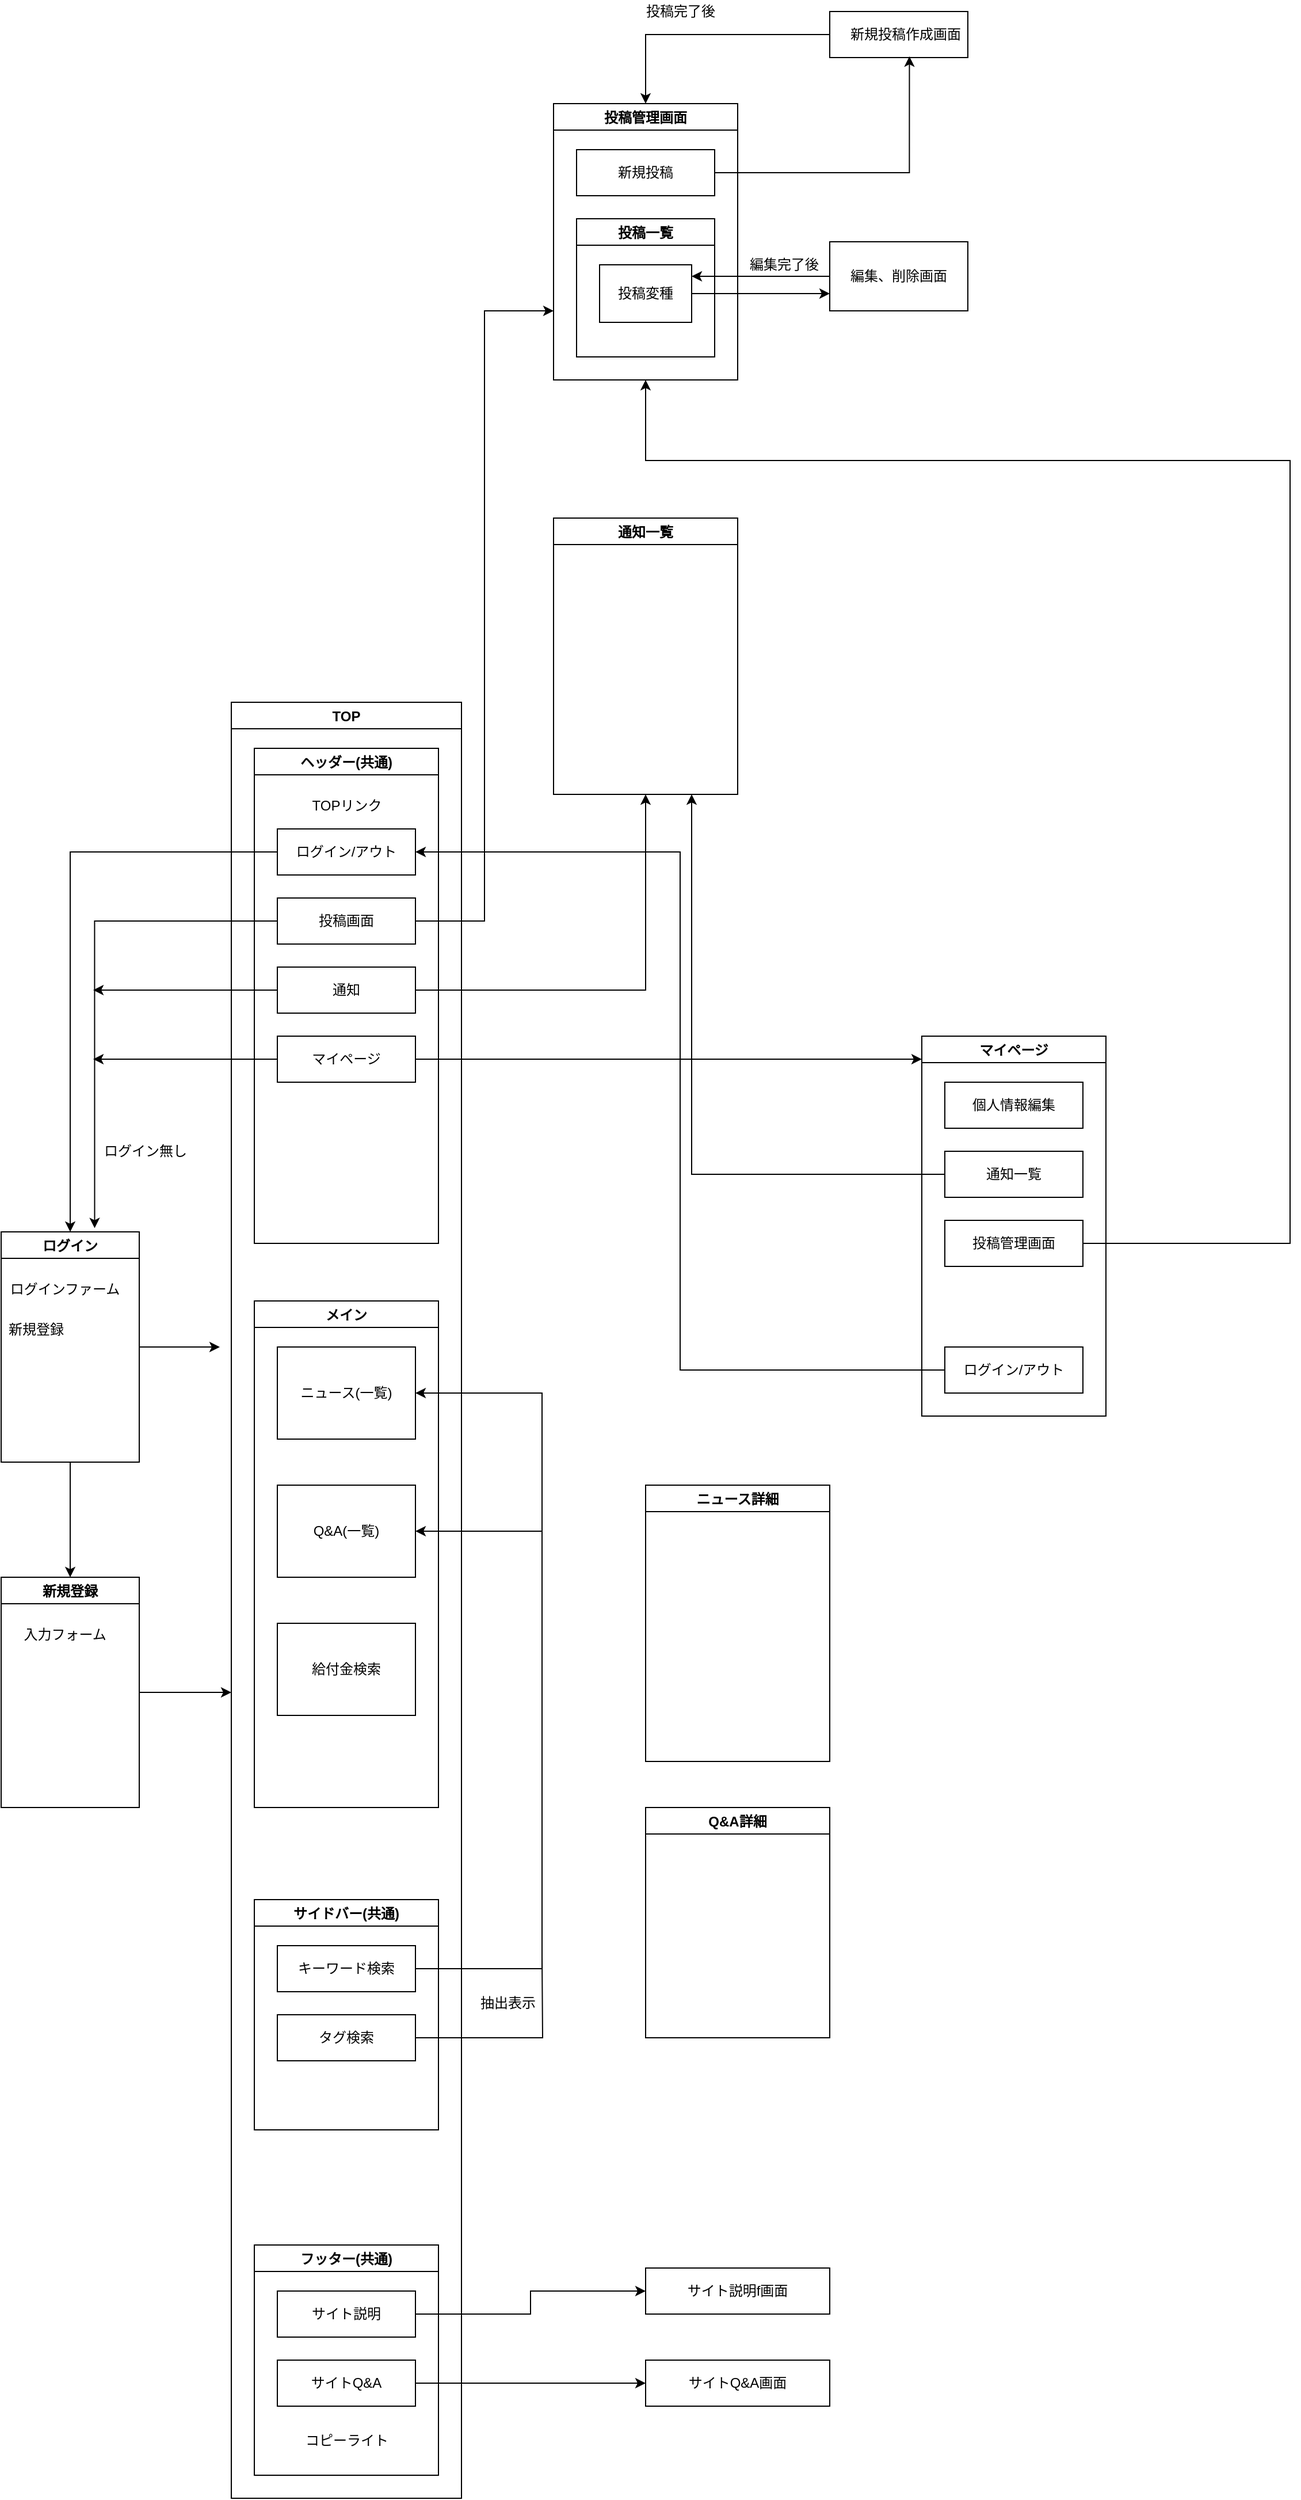 <mxfile>
    <diagram id="U7vPHA73umzItPJRSJQo" name="ページ1">
        <mxGraphModel dx="1013" dy="2191" grid="1" gridSize="10" guides="1" tooltips="1" connect="1" arrows="1" fold="1" page="1" pageScale="1" pageWidth="827" pageHeight="1169" background="none" math="0" shadow="0">
            <root>
                <mxCell id="0"/>
                <mxCell id="1" parent="0"/>
                <mxCell id="11" style="edgeStyle=orthogonalEdgeStyle;rounded=0;orthogonalLoop=1;jettySize=auto;html=1;exitX=0.5;exitY=1;exitDx=0;exitDy=0;entryX=0.5;entryY=0;entryDx=0;entryDy=0;" edge="1" parent="1" source="4" target="6">
                    <mxGeometry relative="1" as="geometry"/>
                </mxCell>
                <mxCell id="15" style="edgeStyle=orthogonalEdgeStyle;rounded=0;orthogonalLoop=1;jettySize=auto;html=1;" edge="1" parent="1" source="4">
                    <mxGeometry relative="1" as="geometry">
                        <mxPoint x="230" y="400" as="targetPoint"/>
                    </mxGeometry>
                </mxCell>
                <mxCell id="4" value="ログイン" style="swimlane;" vertex="1" parent="1">
                    <mxGeometry x="40" y="300" width="120" height="200" as="geometry"/>
                </mxCell>
                <mxCell id="5" value="ログインファーム" style="text;html=1;align=center;verticalAlign=middle;resizable=0;points=[];autosize=1;" vertex="1" parent="4">
                    <mxGeometry y="40" width="110" height="20" as="geometry"/>
                </mxCell>
                <mxCell id="7" value="新規登録" style="text;html=1;align=center;verticalAlign=middle;resizable=0;points=[];autosize=1;" vertex="1" parent="4">
                    <mxGeometry y="75" width="60" height="20" as="geometry"/>
                </mxCell>
                <mxCell id="16" style="edgeStyle=orthogonalEdgeStyle;rounded=0;orthogonalLoop=1;jettySize=auto;html=1;" edge="1" parent="1" source="6">
                    <mxGeometry relative="1" as="geometry">
                        <mxPoint x="240" y="700" as="targetPoint"/>
                    </mxGeometry>
                </mxCell>
                <mxCell id="6" value="新規登録" style="swimlane;" vertex="1" parent="1">
                    <mxGeometry x="40" y="600" width="120" height="200" as="geometry"/>
                </mxCell>
                <mxCell id="9" value="入力フォーム" style="text;html=1;align=center;verticalAlign=middle;resizable=0;points=[];autosize=1;" vertex="1" parent="6">
                    <mxGeometry x="10" y="40" width="90" height="20" as="geometry"/>
                </mxCell>
                <mxCell id="12" value="TOP" style="swimlane;" vertex="1" parent="1">
                    <mxGeometry x="240" y="-160" width="200" height="1560" as="geometry"/>
                </mxCell>
                <mxCell id="17" value="ヘッダー(共通)" style="swimlane;" vertex="1" parent="12">
                    <mxGeometry x="20" y="40" width="160" height="430" as="geometry"/>
                </mxCell>
                <UserObject label="投稿画面" treeRoot="1" id="22">
                    <mxCell style="whiteSpace=wrap;html=1;align=center;treeFolding=1;treeMoving=1;newEdgeStyle={&quot;edgeStyle&quot;:&quot;elbowEdgeStyle&quot;,&quot;startArrow&quot;:&quot;none&quot;,&quot;endArrow&quot;:&quot;none&quot;};" vertex="1" parent="17">
                        <mxGeometry x="20" y="130" width="120" height="40" as="geometry"/>
                    </mxCell>
                </UserObject>
                <UserObject label="通知" treeRoot="1" id="23">
                    <mxCell style="whiteSpace=wrap;html=1;align=center;treeFolding=1;treeMoving=1;newEdgeStyle={&quot;edgeStyle&quot;:&quot;elbowEdgeStyle&quot;,&quot;startArrow&quot;:&quot;none&quot;,&quot;endArrow&quot;:&quot;none&quot;};" vertex="1" parent="17">
                        <mxGeometry x="20" y="190" width="120" height="40" as="geometry"/>
                    </mxCell>
                </UserObject>
                <UserObject label="マイページ" treeRoot="1" id="24">
                    <mxCell style="whiteSpace=wrap;html=1;align=center;treeFolding=1;treeMoving=1;newEdgeStyle={&quot;edgeStyle&quot;:&quot;elbowEdgeStyle&quot;,&quot;startArrow&quot;:&quot;none&quot;,&quot;endArrow&quot;:&quot;none&quot;};" vertex="1" parent="17">
                        <mxGeometry x="20" y="250" width="120" height="40" as="geometry"/>
                    </mxCell>
                </UserObject>
                <UserObject label="ログイン/アウト" treeRoot="1" id="20">
                    <mxCell style="whiteSpace=wrap;html=1;align=center;treeFolding=1;treeMoving=1;newEdgeStyle={&quot;edgeStyle&quot;:&quot;elbowEdgeStyle&quot;,&quot;startArrow&quot;:&quot;none&quot;,&quot;endArrow&quot;:&quot;none&quot;};" vertex="1" parent="17">
                        <mxGeometry x="20" y="70" width="120" height="40" as="geometry"/>
                    </mxCell>
                </UserObject>
                <UserObject label="ニュース(一覧)" treeRoot="1" id="27">
                    <mxCell style="whiteSpace=wrap;html=1;align=center;treeFolding=1;treeMoving=1;newEdgeStyle={&quot;edgeStyle&quot;:&quot;elbowEdgeStyle&quot;,&quot;startArrow&quot;:&quot;none&quot;,&quot;endArrow&quot;:&quot;none&quot;};" vertex="1" parent="12">
                        <mxGeometry x="40" y="560" width="120" height="80" as="geometry"/>
                    </mxCell>
                </UserObject>
                <UserObject label="Q&amp;amp;A(一覧)" treeRoot="1" id="28">
                    <mxCell style="whiteSpace=wrap;html=1;align=center;treeFolding=1;treeMoving=1;newEdgeStyle={&quot;edgeStyle&quot;:&quot;elbowEdgeStyle&quot;,&quot;startArrow&quot;:&quot;none&quot;,&quot;endArrow&quot;:&quot;none&quot;};" vertex="1" parent="12">
                        <mxGeometry x="40" y="680" width="120" height="80" as="geometry"/>
                    </mxCell>
                </UserObject>
                <UserObject label="給付金検索" treeRoot="1" id="29">
                    <mxCell style="whiteSpace=wrap;html=1;align=center;treeFolding=1;treeMoving=1;newEdgeStyle={&quot;edgeStyle&quot;:&quot;elbowEdgeStyle&quot;,&quot;startArrow&quot;:&quot;none&quot;,&quot;endArrow&quot;:&quot;none&quot;};" vertex="1" parent="12">
                        <mxGeometry x="40" y="800" width="120" height="80" as="geometry"/>
                    </mxCell>
                </UserObject>
                <mxCell id="18" value="フッター(共通)" style="swimlane;" vertex="1" parent="12">
                    <mxGeometry x="20" y="1340" width="160" height="200" as="geometry"/>
                </mxCell>
                <UserObject label="サイト説明" treeRoot="1" id="31">
                    <mxCell style="whiteSpace=wrap;html=1;align=center;treeFolding=1;treeMoving=1;newEdgeStyle={&quot;edgeStyle&quot;:&quot;elbowEdgeStyle&quot;,&quot;startArrow&quot;:&quot;none&quot;,&quot;endArrow&quot;:&quot;none&quot;};" vertex="1" parent="18">
                        <mxGeometry x="20" y="40" width="120" height="40" as="geometry"/>
                    </mxCell>
                </UserObject>
                <UserObject label="サイトQ&amp;amp;A" treeRoot="1" id="32">
                    <mxCell style="whiteSpace=wrap;html=1;align=center;treeFolding=1;treeMoving=1;newEdgeStyle={&quot;edgeStyle&quot;:&quot;elbowEdgeStyle&quot;,&quot;startArrow&quot;:&quot;none&quot;,&quot;endArrow&quot;:&quot;none&quot;};" vertex="1" parent="18">
                        <mxGeometry x="20" y="100" width="120" height="40" as="geometry"/>
                    </mxCell>
                </UserObject>
                <mxCell id="30" value="コピーライト" style="text;html=1;align=center;verticalAlign=middle;resizable=0;points=[];autosize=1;" vertex="1" parent="18">
                    <mxGeometry x="35" y="160" width="90" height="20" as="geometry"/>
                </mxCell>
                <mxCell id="83" style="edgeStyle=orthogonalEdgeStyle;rounded=0;orthogonalLoop=1;jettySize=auto;html=1;" edge="1" parent="12" source="25" target="27">
                    <mxGeometry relative="1" as="geometry">
                        <Array as="points">
                            <mxPoint x="270" y="1100"/>
                            <mxPoint x="270" y="600"/>
                        </Array>
                    </mxGeometry>
                </mxCell>
                <mxCell id="85" style="edgeStyle=orthogonalEdgeStyle;rounded=0;orthogonalLoop=1;jettySize=auto;html=1;" edge="1" parent="12" source="25" target="28">
                    <mxGeometry relative="1" as="geometry">
                        <Array as="points">
                            <mxPoint x="270" y="1100"/>
                            <mxPoint x="270" y="720"/>
                        </Array>
                    </mxGeometry>
                </mxCell>
                <UserObject label="キーワード検索" treeRoot="1" id="25">
                    <mxCell style="whiteSpace=wrap;html=1;align=center;treeFolding=1;treeMoving=1;newEdgeStyle={&quot;edgeStyle&quot;:&quot;elbowEdgeStyle&quot;,&quot;startArrow&quot;:&quot;none&quot;,&quot;endArrow&quot;:&quot;none&quot;};" vertex="1" parent="12">
                        <mxGeometry x="40" y="1080" width="120" height="40" as="geometry"/>
                    </mxCell>
                </UserObject>
                <UserObject label="タグ検索" treeRoot="1" id="26">
                    <mxCell style="whiteSpace=wrap;html=1;align=center;treeFolding=1;treeMoving=1;newEdgeStyle={&quot;edgeStyle&quot;:&quot;elbowEdgeStyle&quot;,&quot;startArrow&quot;:&quot;none&quot;,&quot;endArrow&quot;:&quot;none&quot;};" vertex="1" parent="12">
                        <mxGeometry x="40" y="1140" width="120" height="40" as="geometry"/>
                    </mxCell>
                </UserObject>
                <mxCell id="19" value="メイン" style="swimlane;" vertex="1" parent="1">
                    <mxGeometry x="260" y="360" width="160" height="440" as="geometry"/>
                </mxCell>
                <mxCell id="21" style="edgeStyle=orthogonalEdgeStyle;rounded=0;orthogonalLoop=1;jettySize=auto;html=1;exitX=0;exitY=0.5;exitDx=0;exitDy=0;entryX=0.5;entryY=0;entryDx=0;entryDy=0;" edge="1" parent="1" source="20" target="4">
                    <mxGeometry relative="1" as="geometry"/>
                </mxCell>
                <mxCell id="33" value="投稿管理画面" style="swimlane;" vertex="1" parent="1">
                    <mxGeometry x="520" y="-680" width="160" height="240" as="geometry"/>
                </mxCell>
                <UserObject label="新規投稿" treeRoot="1" id="45">
                    <mxCell style="whiteSpace=wrap;html=1;align=center;treeFolding=1;treeMoving=1;newEdgeStyle={&quot;edgeStyle&quot;:&quot;elbowEdgeStyle&quot;,&quot;startArrow&quot;:&quot;none&quot;,&quot;endArrow&quot;:&quot;none&quot;};" vertex="1" parent="33">
                        <mxGeometry x="20" y="40" width="120" height="40" as="geometry"/>
                    </mxCell>
                </UserObject>
                <UserObject label="投稿変種" treeRoot="1" id="47">
                    <mxCell style="whiteSpace=wrap;html=1;align=center;treeFolding=1;treeMoving=1;newEdgeStyle={&quot;edgeStyle&quot;:&quot;elbowEdgeStyle&quot;,&quot;startArrow&quot;:&quot;none&quot;,&quot;endArrow&quot;:&quot;none&quot;};" vertex="1" parent="33">
                        <mxGeometry x="40" y="140" width="80" height="50" as="geometry"/>
                    </mxCell>
                </UserObject>
                <mxCell id="34" style="edgeStyle=orthogonalEdgeStyle;rounded=0;orthogonalLoop=1;jettySize=auto;html=1;entryX=0;entryY=0.75;entryDx=0;entryDy=0;" edge="1" parent="1" source="22" target="33">
                    <mxGeometry relative="1" as="geometry"/>
                </mxCell>
                <mxCell id="43" value="ログイン無し" style="text;html=1;align=center;verticalAlign=middle;resizable=0;points=[];autosize=1;" vertex="1" parent="1">
                    <mxGeometry x="120" y="220" width="90" height="20" as="geometry"/>
                </mxCell>
                <mxCell id="46" value="投稿一覧" style="swimlane;" vertex="1" parent="1">
                    <mxGeometry x="540" y="-580" width="120" height="120" as="geometry"/>
                </mxCell>
                <mxCell id="51" style="edgeStyle=orthogonalEdgeStyle;rounded=0;orthogonalLoop=1;jettySize=auto;html=1;entryX=0.5;entryY=0;entryDx=0;entryDy=0;" edge="1" parent="1" source="48" target="33">
                    <mxGeometry relative="1" as="geometry"/>
                </mxCell>
                <UserObject label="　新規投稿作成画面" treeRoot="1" id="48">
                    <mxCell style="whiteSpace=wrap;html=1;align=center;treeFolding=1;treeMoving=1;newEdgeStyle={&quot;edgeStyle&quot;:&quot;elbowEdgeStyle&quot;,&quot;startArrow&quot;:&quot;none&quot;,&quot;endArrow&quot;:&quot;none&quot;};" vertex="1" parent="1">
                        <mxGeometry x="760" y="-760" width="120" height="40" as="geometry"/>
                    </mxCell>
                </UserObject>
                <mxCell id="52" style="edgeStyle=orthogonalEdgeStyle;rounded=0;orthogonalLoop=1;jettySize=auto;html=1;entryX=0.577;entryY=0.974;entryDx=0;entryDy=0;entryPerimeter=0;" edge="1" parent="1" source="45" target="48">
                    <mxGeometry relative="1" as="geometry"/>
                </mxCell>
                <mxCell id="56" style="edgeStyle=orthogonalEdgeStyle;rounded=0;orthogonalLoop=1;jettySize=auto;html=1;" edge="1" parent="1" source="53">
                    <mxGeometry relative="1" as="geometry">
                        <mxPoint x="640" y="-530" as="targetPoint"/>
                    </mxGeometry>
                </mxCell>
                <UserObject label="編集、削除画面" treeRoot="1" id="53">
                    <mxCell style="whiteSpace=wrap;html=1;align=center;treeFolding=1;treeMoving=1;newEdgeStyle={&quot;edgeStyle&quot;:&quot;elbowEdgeStyle&quot;,&quot;startArrow&quot;:&quot;none&quot;,&quot;endArrow&quot;:&quot;none&quot;};" vertex="1" parent="1">
                        <mxGeometry x="760" y="-560" width="120" height="60" as="geometry"/>
                    </mxCell>
                </UserObject>
                <mxCell id="55" style="edgeStyle=orthogonalEdgeStyle;rounded=0;orthogonalLoop=1;jettySize=auto;html=1;entryX=0;entryY=0.75;entryDx=0;entryDy=0;" edge="1" parent="1" source="47" target="53">
                    <mxGeometry relative="1" as="geometry"/>
                </mxCell>
                <mxCell id="58" style="edgeStyle=orthogonalEdgeStyle;rounded=0;orthogonalLoop=1;jettySize=auto;html=1;exitX=0;exitY=0.5;exitDx=0;exitDy=0;entryX=0.677;entryY=-0.016;entryDx=0;entryDy=0;entryPerimeter=0;" edge="1" parent="1" source="22" target="4">
                    <mxGeometry relative="1" as="geometry"/>
                </mxCell>
                <mxCell id="60" style="edgeStyle=orthogonalEdgeStyle;rounded=0;orthogonalLoop=1;jettySize=auto;html=1;" edge="1" parent="1" source="23">
                    <mxGeometry relative="1" as="geometry">
                        <mxPoint x="120" y="90" as="targetPoint"/>
                    </mxGeometry>
                </mxCell>
                <mxCell id="62" style="edgeStyle=orthogonalEdgeStyle;rounded=0;orthogonalLoop=1;jettySize=auto;html=1;" edge="1" parent="1" source="24">
                    <mxGeometry relative="1" as="geometry">
                        <mxPoint x="120" y="150" as="targetPoint"/>
                    </mxGeometry>
                </mxCell>
                <mxCell id="63" value="TOPリンク" style="text;html=1;align=center;verticalAlign=middle;resizable=0;points=[];autosize=1;" vertex="1" parent="1">
                    <mxGeometry x="300" y="-80" width="80" height="20" as="geometry"/>
                </mxCell>
                <mxCell id="64" value="投稿完了後" style="text;html=1;align=center;verticalAlign=middle;resizable=0;points=[];autosize=1;" vertex="1" parent="1">
                    <mxGeometry x="590" y="-770" width="80" height="20" as="geometry"/>
                </mxCell>
                <mxCell id="65" value="編集完了後" style="text;html=1;align=center;verticalAlign=middle;resizable=0;points=[];autosize=1;" vertex="1" parent="1">
                    <mxGeometry x="680" y="-550" width="80" height="20" as="geometry"/>
                </mxCell>
                <mxCell id="66" value="通知一覧" style="swimlane;" vertex="1" parent="1">
                    <mxGeometry x="520" y="-320" width="160" height="240" as="geometry"/>
                </mxCell>
                <mxCell id="67" style="edgeStyle=orthogonalEdgeStyle;rounded=0;orthogonalLoop=1;jettySize=auto;html=1;entryX=0.5;entryY=1;entryDx=0;entryDy=0;" edge="1" parent="1" source="23" target="66">
                    <mxGeometry relative="1" as="geometry"/>
                </mxCell>
                <mxCell id="68" value="マイページ" style="swimlane;" vertex="1" parent="1">
                    <mxGeometry x="840" y="130" width="160" height="330" as="geometry"/>
                </mxCell>
                <UserObject label="個人情報編集" treeRoot="1" id="71">
                    <mxCell style="whiteSpace=wrap;html=1;align=center;treeFolding=1;treeMoving=1;newEdgeStyle={&quot;edgeStyle&quot;:&quot;elbowEdgeStyle&quot;,&quot;startArrow&quot;:&quot;none&quot;,&quot;endArrow&quot;:&quot;none&quot;};" vertex="1" parent="68">
                        <mxGeometry x="20" y="40" width="120" height="40" as="geometry"/>
                    </mxCell>
                </UserObject>
                <UserObject label="通知一覧" treeRoot="1" id="72">
                    <mxCell style="whiteSpace=wrap;html=1;align=center;treeFolding=1;treeMoving=1;newEdgeStyle={&quot;edgeStyle&quot;:&quot;elbowEdgeStyle&quot;,&quot;startArrow&quot;:&quot;none&quot;,&quot;endArrow&quot;:&quot;none&quot;};" vertex="1" parent="68">
                        <mxGeometry x="20" y="100" width="120" height="40" as="geometry"/>
                    </mxCell>
                </UserObject>
                <UserObject label="投稿管理画面" treeRoot="1" id="73">
                    <mxCell style="whiteSpace=wrap;html=1;align=center;treeFolding=1;treeMoving=1;newEdgeStyle={&quot;edgeStyle&quot;:&quot;elbowEdgeStyle&quot;,&quot;startArrow&quot;:&quot;none&quot;,&quot;endArrow&quot;:&quot;none&quot;};" vertex="1" parent="68">
                        <mxGeometry x="20" y="160" width="120" height="40" as="geometry"/>
                    </mxCell>
                </UserObject>
                <UserObject label="ログイン/アウト" treeRoot="1" id="74">
                    <mxCell style="whiteSpace=wrap;html=1;align=center;treeFolding=1;treeMoving=1;newEdgeStyle={&quot;edgeStyle&quot;:&quot;elbowEdgeStyle&quot;,&quot;startArrow&quot;:&quot;none&quot;,&quot;endArrow&quot;:&quot;none&quot;};" vertex="1" parent="68">
                        <mxGeometry x="20" y="270" width="120" height="40" as="geometry"/>
                    </mxCell>
                </UserObject>
                <mxCell id="70" value="サイドバー(共通)" style="swimlane;" vertex="1" parent="1">
                    <mxGeometry x="260" y="880" width="160" height="200" as="geometry"/>
                </mxCell>
                <mxCell id="75" style="edgeStyle=orthogonalEdgeStyle;rounded=0;orthogonalLoop=1;jettySize=auto;html=1;entryX=1;entryY=0.5;entryDx=0;entryDy=0;" edge="1" parent="1" source="74" target="20">
                    <mxGeometry relative="1" as="geometry"/>
                </mxCell>
                <mxCell id="76" style="edgeStyle=orthogonalEdgeStyle;rounded=0;orthogonalLoop=1;jettySize=auto;html=1;entryX=0.75;entryY=1;entryDx=0;entryDy=0;" edge="1" parent="1" source="72" target="66">
                    <mxGeometry relative="1" as="geometry"/>
                </mxCell>
                <mxCell id="77" style="edgeStyle=orthogonalEdgeStyle;rounded=0;orthogonalLoop=1;jettySize=auto;html=1;" edge="1" parent="1" source="24">
                    <mxGeometry relative="1" as="geometry">
                        <mxPoint x="840" y="150" as="targetPoint"/>
                    </mxGeometry>
                </mxCell>
                <mxCell id="80" style="edgeStyle=orthogonalEdgeStyle;rounded=0;orthogonalLoop=1;jettySize=auto;html=1;entryX=0.5;entryY=1;entryDx=0;entryDy=0;" edge="1" parent="1" source="73" target="33">
                    <mxGeometry relative="1" as="geometry">
                        <Array as="points">
                            <mxPoint x="1160" y="310"/>
                            <mxPoint x="1160" y="-370"/>
                            <mxPoint x="600" y="-370"/>
                        </Array>
                    </mxGeometry>
                </mxCell>
                <mxCell id="81" value="ニュース詳細" style="swimlane;" vertex="1" parent="1">
                    <mxGeometry x="600" y="520" width="160" height="240" as="geometry"/>
                </mxCell>
                <mxCell id="82" value="Q&amp;A詳細" style="swimlane;" vertex="1" parent="1">
                    <mxGeometry x="600" y="800" width="160" height="200" as="geometry"/>
                </mxCell>
                <mxCell id="86" style="edgeStyle=orthogonalEdgeStyle;rounded=0;orthogonalLoop=1;jettySize=auto;html=1;endArrow=none;endFill=0;" edge="1" parent="1" source="26">
                    <mxGeometry relative="1" as="geometry">
                        <mxPoint x="510" y="930" as="targetPoint"/>
                    </mxGeometry>
                </mxCell>
                <mxCell id="87" value="抽出表示" style="text;html=1;align=center;verticalAlign=middle;resizable=0;points=[];autosize=1;" vertex="1" parent="1">
                    <mxGeometry x="450" y="960" width="60" height="20" as="geometry"/>
                </mxCell>
                <UserObject label="サイト説明f画面" treeRoot="1" id="89">
                    <mxCell style="whiteSpace=wrap;html=1;align=center;treeFolding=1;treeMoving=1;newEdgeStyle={&quot;edgeStyle&quot;:&quot;elbowEdgeStyle&quot;,&quot;startArrow&quot;:&quot;none&quot;,&quot;endArrow&quot;:&quot;none&quot;};" vertex="1" parent="1">
                        <mxGeometry x="600" y="1200" width="160" height="40" as="geometry"/>
                    </mxCell>
                </UserObject>
                <UserObject label="サイトQ&amp;amp;A画面" treeRoot="1" id="90">
                    <mxCell style="whiteSpace=wrap;html=1;align=center;treeFolding=1;treeMoving=1;newEdgeStyle={&quot;edgeStyle&quot;:&quot;elbowEdgeStyle&quot;,&quot;startArrow&quot;:&quot;none&quot;,&quot;endArrow&quot;:&quot;none&quot;};" vertex="1" parent="1">
                        <mxGeometry x="600" y="1280" width="160" height="40" as="geometry"/>
                    </mxCell>
                </UserObject>
                <mxCell id="91" style="edgeStyle=orthogonalEdgeStyle;rounded=0;orthogonalLoop=1;jettySize=auto;html=1;entryX=0;entryY=0.5;entryDx=0;entryDy=0;endArrow=classic;endFill=1;" edge="1" parent="1" source="31" target="89">
                    <mxGeometry relative="1" as="geometry"/>
                </mxCell>
                <mxCell id="92" style="edgeStyle=orthogonalEdgeStyle;rounded=0;orthogonalLoop=1;jettySize=auto;html=1;entryX=0;entryY=0.5;entryDx=0;entryDy=0;endArrow=classic;endFill=1;" edge="1" parent="1" source="32" target="90">
                    <mxGeometry relative="1" as="geometry"/>
                </mxCell>
            </root>
        </mxGraphModel>
    </diagram>
</mxfile>